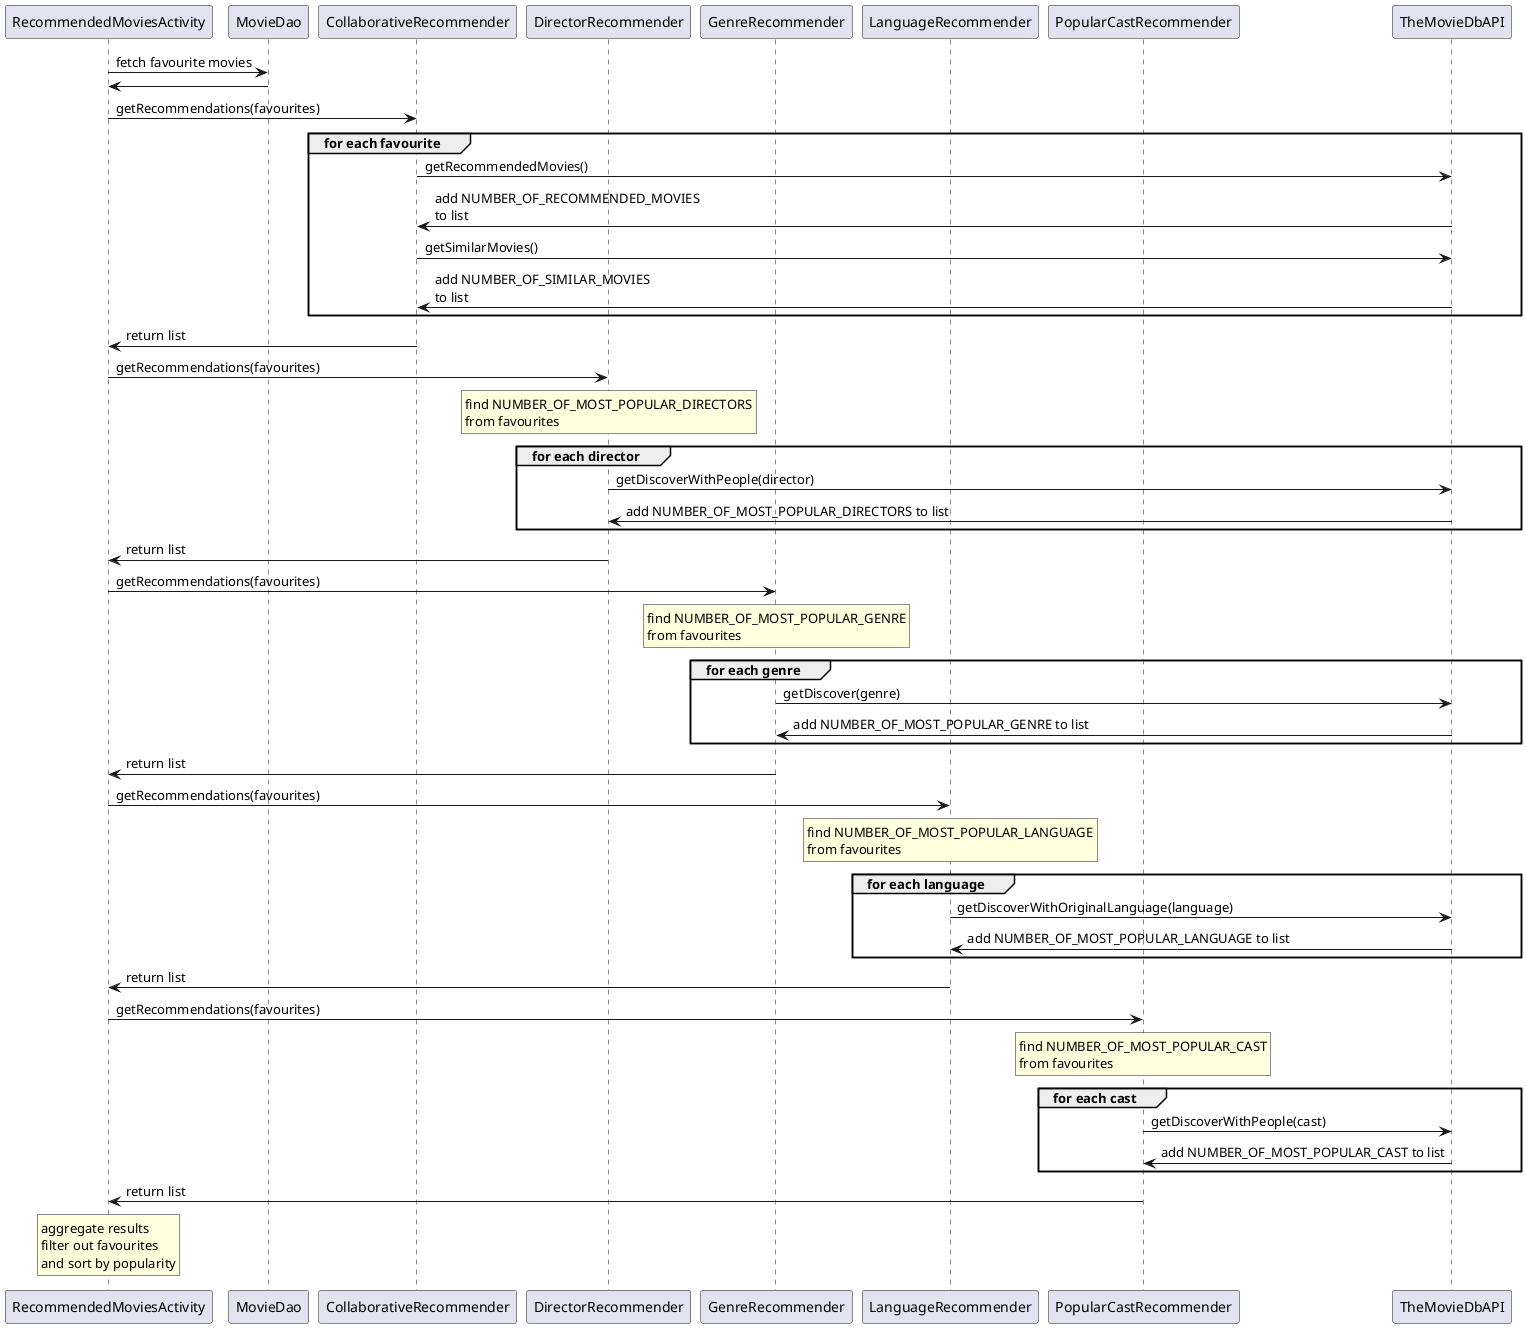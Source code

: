 @startuml
participant RecommendedMoviesActivity
participant MovieDao
participant CollaborativeRecommender
participant DirectorRecommender
participant GenreRecommender
participant LanguageRecommender
participant PopularCastRecommender


RecommendedMoviesActivity -> MovieDao: fetch favourite movies
RecommendedMoviesActivity <- MovieDao:

RecommendedMoviesActivity -> CollaborativeRecommender: getRecommendations(favourites)
group for each favourite
CollaborativeRecommender -> TheMovieDbAPI: getRecommendedMovies()
TheMovieDbAPI -> CollaborativeRecommender: add NUMBER_OF_RECOMMENDED_MOVIES\nto list
CollaborativeRecommender -> TheMovieDbAPI: getSimilarMovies()
TheMovieDbAPI -> CollaborativeRecommender: add NUMBER_OF_SIMILAR_MOVIES\nto list
end
CollaborativeRecommender -> RecommendedMoviesActivity: return list

RecommendedMoviesActivity -> DirectorRecommender: getRecommendations(favourites)
rnote over DirectorRecommender: find NUMBER_OF_MOST_POPULAR_DIRECTORS\nfrom favourites
group for each director
DirectorRecommender -> TheMovieDbAPI: getDiscoverWithPeople(director)
TheMovieDbAPI -> DirectorRecommender: add NUMBER_OF_MOST_POPULAR_DIRECTORS to list
end
DirectorRecommender -> RecommendedMoviesActivity: return list

RecommendedMoviesActivity -> GenreRecommender: getRecommendations(favourites)
rnote over GenreRecommender: find NUMBER_OF_MOST_POPULAR_GENRE\nfrom favourites
group for each genre
GenreRecommender -> TheMovieDbAPI: getDiscover(genre)
TheMovieDbAPI -> GenreRecommender: add NUMBER_OF_MOST_POPULAR_GENRE to list
end
GenreRecommender -> RecommendedMoviesActivity: return list

RecommendedMoviesActivity -> LanguageRecommender: getRecommendations(favourites)
rnote over LanguageRecommender: find NUMBER_OF_MOST_POPULAR_LANGUAGE\nfrom favourites
group for each language
LanguageRecommender -> TheMovieDbAPI: getDiscoverWithOriginalLanguage(language)
TheMovieDbAPI -> LanguageRecommender: add NUMBER_OF_MOST_POPULAR_LANGUAGE to list
end
LanguageRecommender -> RecommendedMoviesActivity: return list

RecommendedMoviesActivity -> PopularCastRecommender: getRecommendations(favourites)
rnote over PopularCastRecommender: find NUMBER_OF_MOST_POPULAR_CAST\nfrom favourites
group for each cast
PopularCastRecommender -> TheMovieDbAPI: getDiscoverWithPeople(cast)
TheMovieDbAPI -> PopularCastRecommender: add NUMBER_OF_MOST_POPULAR_CAST to list
end
PopularCastRecommender -> RecommendedMoviesActivity: return list

rnote over RecommendedMoviesActivity: aggregate results\nfilter out favourites\nand sort by popularity

@enduml